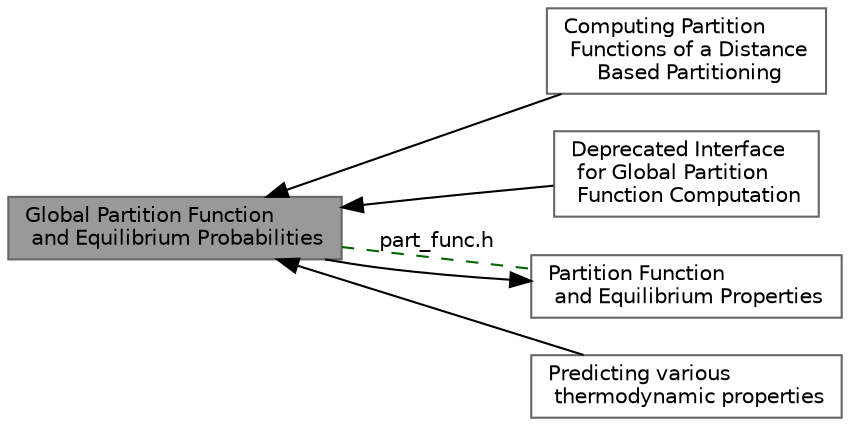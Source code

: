 digraph "Global Partition Function and Equilibrium Probabilities"
{
 // INTERACTIVE_SVG=YES
 // LATEX_PDF_SIZE
  bgcolor="transparent";
  edge [fontname=Helvetica,fontsize=10,labelfontname=Helvetica,labelfontsize=10];
  node [fontname=Helvetica,fontsize=10,shape=box,height=0.2,width=0.4];
  rankdir=LR;
  Node3 [label="Computing Partition\l Functions of a Distance\l Based Partitioning",height=0.2,width=0.4,color="grey40", fillcolor="white", style="filled",URL="$group__kl__neighborhood__pf.html",tooltip="Compute the partition function and stochastically sample secondary structures for a partitioning of t..."];
  Node1 [label="Global Partition Function\l and Equilibrium Probabilities",height=0.2,width=0.4,color="gray40", fillcolor="grey60", style="filled", fontcolor="black",tooltip="Variations of the global partition function algorithm."];
  Node5 [label="Deprecated Interface\l for Global Partition\l Function Computation",height=0.2,width=0.4,color="grey40", fillcolor="white", style="filled",URL="$group__part__func__global__deprecated.html",tooltip=" "];
  Node2 [label="Partition Function\l and Equilibrium Properties",height=0.2,width=0.4,color="grey40", fillcolor="white", style="filled",URL="$group__pf__fold.html",tooltip="Compute the partition function to assess various equilibrium properties."];
  Node4 [label="Predicting various\l thermodynamic properties",height=0.2,width=0.4,color="grey40", fillcolor="white", style="filled",URL="$group__thermodynamics.html",tooltip="Compute various thermodynamic properties using the partition function."];
  Node2->Node1 [shape=plaintext, dir="back", style="solid"];
  Node1->Node3 [shape=plaintext, dir="back", style="solid"];
  Node1->Node4 [shape=plaintext, dir="back", style="solid"];
  Node1->Node5 [shape=plaintext, dir="back", style="solid"];
  Node1->Node2 [shape=plaintext, label="part_func.h", color="darkgreen", dir="none", style="dashed"];
}
